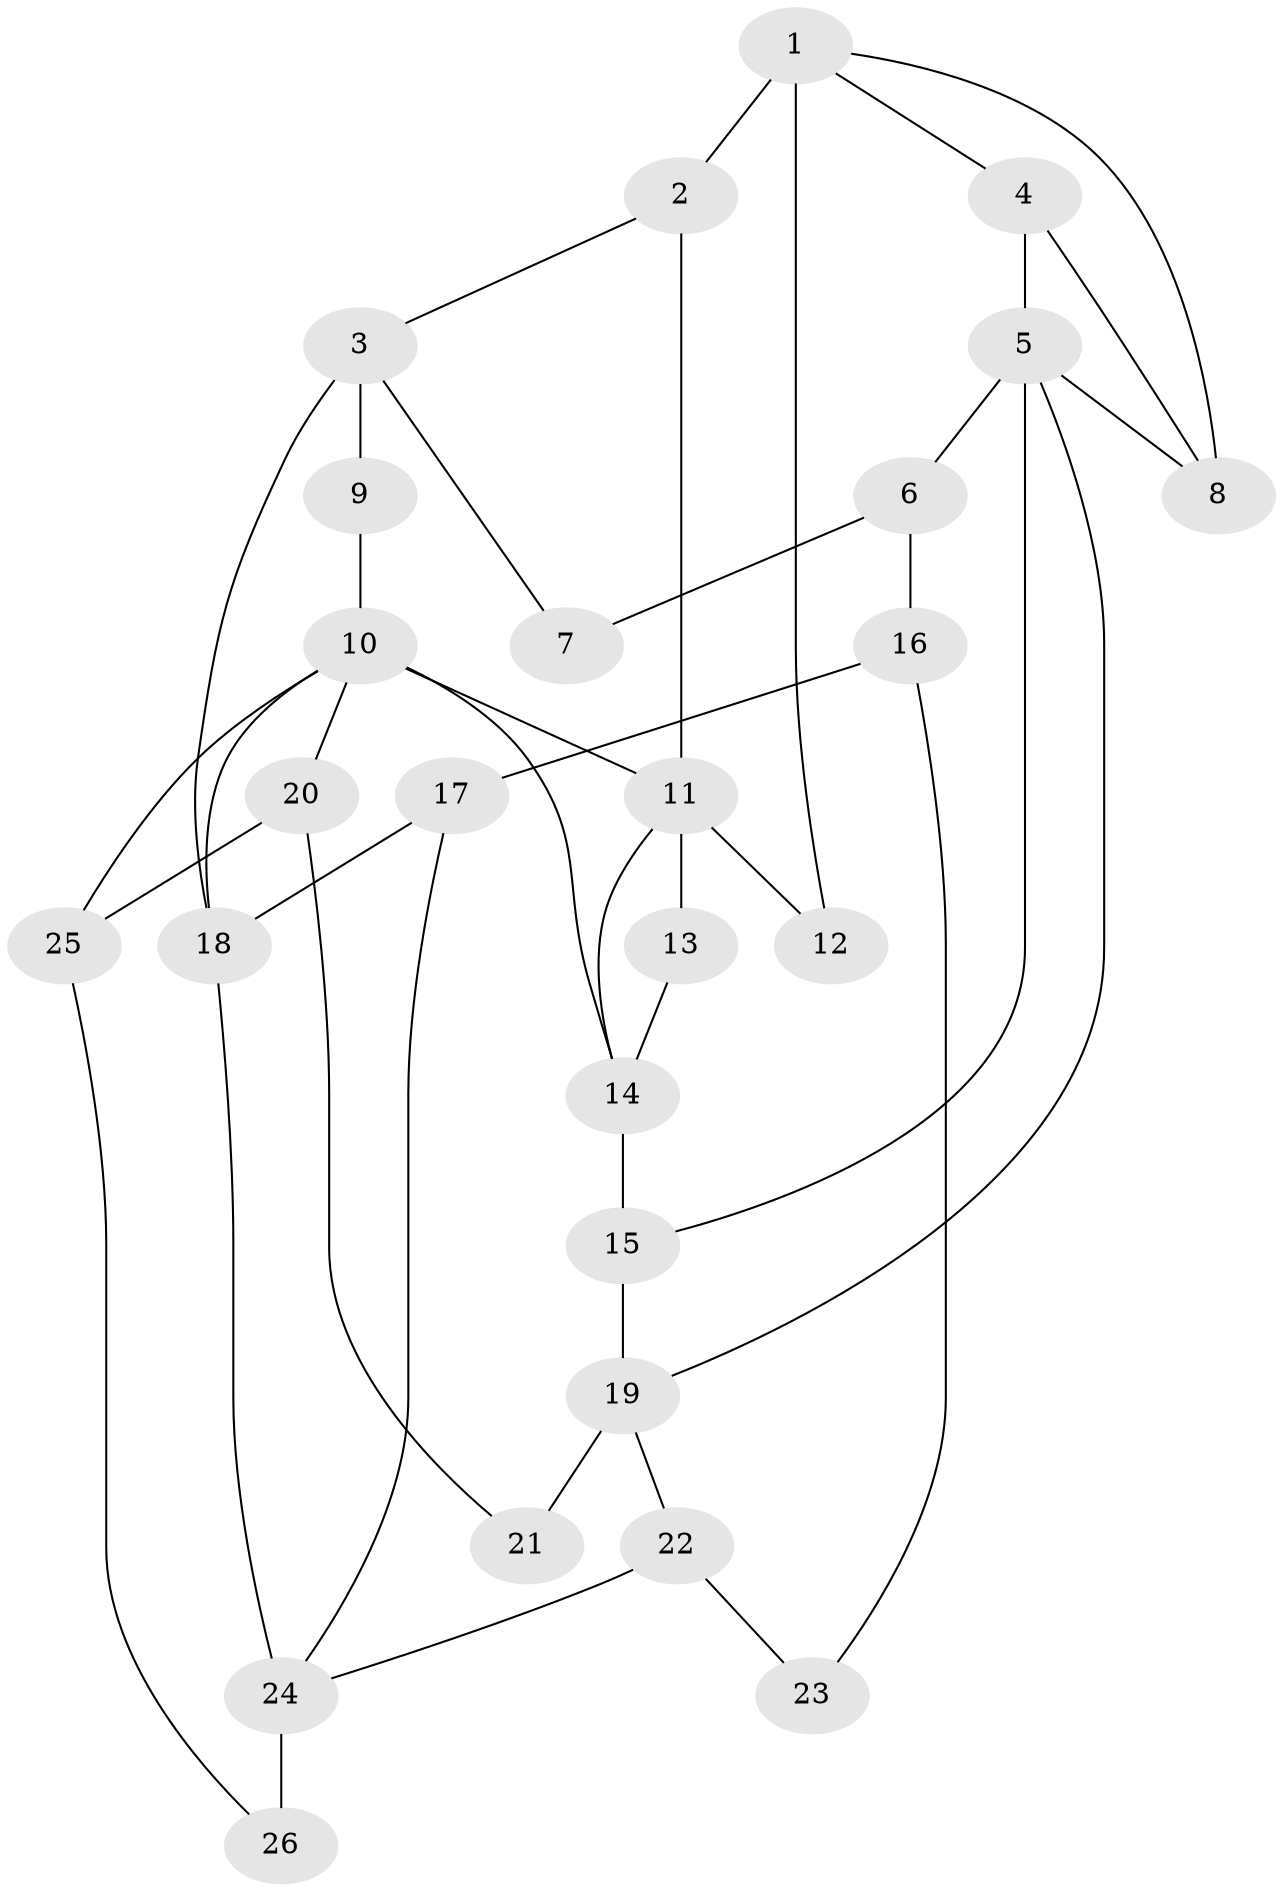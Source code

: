 // original degree distribution, {3: 0.057692307692307696, 4: 0.2692307692307692, 5: 0.40384615384615385, 6: 0.2692307692307692}
// Generated by graph-tools (version 1.1) at 2025/38/03/09/25 02:38:27]
// undirected, 26 vertices, 42 edges
graph export_dot {
graph [start="1"]
  node [color=gray90,style=filled];
  1;
  2;
  3;
  4;
  5;
  6;
  7;
  8;
  9;
  10;
  11;
  12;
  13;
  14;
  15;
  16;
  17;
  18;
  19;
  20;
  21;
  22;
  23;
  24;
  25;
  26;
  1 -- 2 [weight=1.0];
  1 -- 4 [weight=1.0];
  1 -- 8 [weight=1.0];
  1 -- 12 [weight=2.0];
  2 -- 3 [weight=1.0];
  2 -- 11 [weight=1.0];
  3 -- 7 [weight=1.0];
  3 -- 9 [weight=2.0];
  3 -- 18 [weight=1.0];
  4 -- 5 [weight=1.0];
  4 -- 8 [weight=1.0];
  5 -- 6 [weight=2.0];
  5 -- 8 [weight=1.0];
  5 -- 15 [weight=1.0];
  5 -- 19 [weight=1.0];
  6 -- 7 [weight=2.0];
  6 -- 16 [weight=1.0];
  9 -- 10 [weight=2.0];
  10 -- 11 [weight=1.0];
  10 -- 14 [weight=1.0];
  10 -- 18 [weight=1.0];
  10 -- 20 [weight=1.0];
  10 -- 25 [weight=1.0];
  11 -- 12 [weight=1.0];
  11 -- 13 [weight=2.0];
  11 -- 14 [weight=1.0];
  13 -- 14 [weight=1.0];
  14 -- 15 [weight=2.0];
  15 -- 19 [weight=2.0];
  16 -- 17 [weight=1.0];
  16 -- 23 [weight=1.0];
  17 -- 18 [weight=1.0];
  17 -- 24 [weight=1.0];
  18 -- 24 [weight=1.0];
  19 -- 21 [weight=2.0];
  19 -- 22 [weight=1.0];
  20 -- 21 [weight=1.0];
  20 -- 25 [weight=1.0];
  22 -- 23 [weight=1.0];
  22 -- 24 [weight=1.0];
  24 -- 26 [weight=2.0];
  25 -- 26 [weight=1.0];
}
